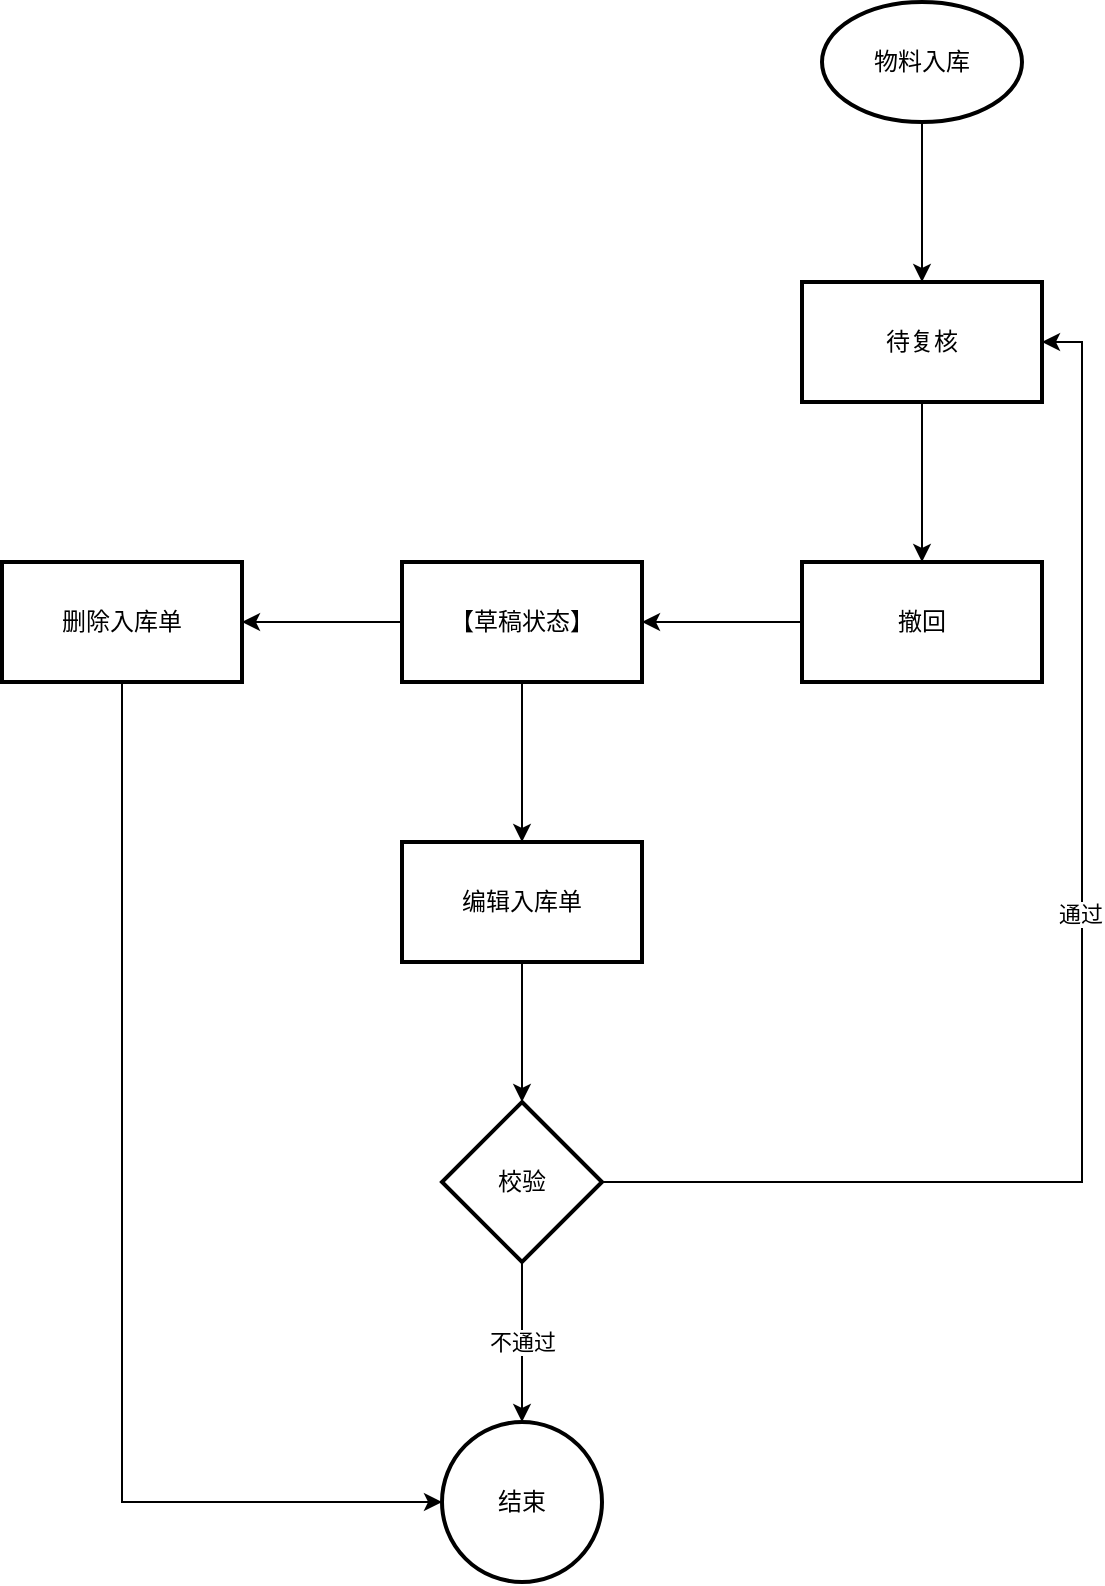 <mxfile version="21.2.3" type="github">
  <diagram id="prtHgNgQTEPvFCAcTncT" name="Page-1">
    <mxGraphModel dx="2048" dy="743" grid="1" gridSize="10" guides="1" tooltips="1" connect="1" arrows="1" fold="1" page="1" pageScale="1" pageWidth="827" pageHeight="1169" math="0" shadow="0">
      <root>
        <mxCell id="0" />
        <mxCell id="1" parent="0" />
        <mxCell id="HJtZERtwcfgc0-cwZ_ZO-3" value="" style="edgeStyle=orthogonalEdgeStyle;rounded=0;orthogonalLoop=1;jettySize=auto;html=1;" edge="1" parent="1" source="HJtZERtwcfgc0-cwZ_ZO-1" target="HJtZERtwcfgc0-cwZ_ZO-2">
          <mxGeometry relative="1" as="geometry" />
        </mxCell>
        <mxCell id="HJtZERtwcfgc0-cwZ_ZO-1" value="物料入库" style="strokeWidth=2;html=1;shape=mxgraph.flowchart.start_1;whiteSpace=wrap;" vertex="1" parent="1">
          <mxGeometry x="320" y="20" width="100" height="60" as="geometry" />
        </mxCell>
        <mxCell id="HJtZERtwcfgc0-cwZ_ZO-5" value="" style="edgeStyle=orthogonalEdgeStyle;rounded=0;orthogonalLoop=1;jettySize=auto;html=1;" edge="1" parent="1" source="HJtZERtwcfgc0-cwZ_ZO-2" target="HJtZERtwcfgc0-cwZ_ZO-4">
          <mxGeometry relative="1" as="geometry" />
        </mxCell>
        <mxCell id="HJtZERtwcfgc0-cwZ_ZO-2" value="待复核" style="whiteSpace=wrap;html=1;strokeWidth=2;" vertex="1" parent="1">
          <mxGeometry x="310" y="160" width="120" height="60" as="geometry" />
        </mxCell>
        <mxCell id="HJtZERtwcfgc0-cwZ_ZO-7" value="" style="edgeStyle=orthogonalEdgeStyle;rounded=0;orthogonalLoop=1;jettySize=auto;html=1;" edge="1" parent="1" source="HJtZERtwcfgc0-cwZ_ZO-4" target="HJtZERtwcfgc0-cwZ_ZO-6">
          <mxGeometry relative="1" as="geometry" />
        </mxCell>
        <mxCell id="HJtZERtwcfgc0-cwZ_ZO-4" value="撤回" style="whiteSpace=wrap;html=1;strokeWidth=2;" vertex="1" parent="1">
          <mxGeometry x="310" y="300" width="120" height="60" as="geometry" />
        </mxCell>
        <mxCell id="HJtZERtwcfgc0-cwZ_ZO-9" value="" style="edgeStyle=orthogonalEdgeStyle;rounded=0;orthogonalLoop=1;jettySize=auto;html=1;" edge="1" parent="1" source="HJtZERtwcfgc0-cwZ_ZO-6" target="HJtZERtwcfgc0-cwZ_ZO-8">
          <mxGeometry relative="1" as="geometry" />
        </mxCell>
        <mxCell id="HJtZERtwcfgc0-cwZ_ZO-17" value="" style="edgeStyle=orthogonalEdgeStyle;rounded=0;orthogonalLoop=1;jettySize=auto;html=1;" edge="1" parent="1" source="HJtZERtwcfgc0-cwZ_ZO-6" target="HJtZERtwcfgc0-cwZ_ZO-16">
          <mxGeometry relative="1" as="geometry" />
        </mxCell>
        <mxCell id="HJtZERtwcfgc0-cwZ_ZO-6" value="【草稿状态】" style="whiteSpace=wrap;html=1;strokeWidth=2;" vertex="1" parent="1">
          <mxGeometry x="110" y="300" width="120" height="60" as="geometry" />
        </mxCell>
        <mxCell id="HJtZERtwcfgc0-cwZ_ZO-11" value="" style="edgeStyle=orthogonalEdgeStyle;rounded=0;orthogonalLoop=1;jettySize=auto;html=1;" edge="1" parent="1" source="HJtZERtwcfgc0-cwZ_ZO-8" target="HJtZERtwcfgc0-cwZ_ZO-10">
          <mxGeometry relative="1" as="geometry" />
        </mxCell>
        <mxCell id="HJtZERtwcfgc0-cwZ_ZO-8" value="编辑入库单" style="whiteSpace=wrap;html=1;strokeWidth=2;" vertex="1" parent="1">
          <mxGeometry x="110" y="440" width="120" height="60" as="geometry" />
        </mxCell>
        <mxCell id="HJtZERtwcfgc0-cwZ_ZO-14" style="edgeStyle=orthogonalEdgeStyle;rounded=0;orthogonalLoop=1;jettySize=auto;html=1;exitX=1;exitY=0.5;exitDx=0;exitDy=0;entryX=1;entryY=0.5;entryDx=0;entryDy=0;" edge="1" parent="1" source="HJtZERtwcfgc0-cwZ_ZO-10" target="HJtZERtwcfgc0-cwZ_ZO-2">
          <mxGeometry relative="1" as="geometry">
            <mxPoint x="500" y="46" as="targetPoint" />
          </mxGeometry>
        </mxCell>
        <mxCell id="HJtZERtwcfgc0-cwZ_ZO-15" value="通过" style="edgeLabel;html=1;align=center;verticalAlign=middle;resizable=0;points=[];" vertex="1" connectable="0" parent="HJtZERtwcfgc0-cwZ_ZO-14">
          <mxGeometry x="0.1" y="1" relative="1" as="geometry">
            <mxPoint as="offset" />
          </mxGeometry>
        </mxCell>
        <mxCell id="HJtZERtwcfgc0-cwZ_ZO-20" value="不通过" style="edgeStyle=orthogonalEdgeStyle;rounded=0;orthogonalLoop=1;jettySize=auto;html=1;entryX=0.5;entryY=0;entryDx=0;entryDy=0;" edge="1" parent="1" source="HJtZERtwcfgc0-cwZ_ZO-10" target="HJtZERtwcfgc0-cwZ_ZO-12">
          <mxGeometry relative="1" as="geometry" />
        </mxCell>
        <mxCell id="HJtZERtwcfgc0-cwZ_ZO-10" value="校验" style="rhombus;whiteSpace=wrap;html=1;strokeWidth=2;" vertex="1" parent="1">
          <mxGeometry x="130" y="570" width="80" height="80" as="geometry" />
        </mxCell>
        <mxCell id="HJtZERtwcfgc0-cwZ_ZO-12" value="结束" style="ellipse;whiteSpace=wrap;html=1;strokeWidth=2;" vertex="1" parent="1">
          <mxGeometry x="130" y="730" width="80" height="80" as="geometry" />
        </mxCell>
        <mxCell id="HJtZERtwcfgc0-cwZ_ZO-18" style="edgeStyle=orthogonalEdgeStyle;rounded=0;orthogonalLoop=1;jettySize=auto;html=1;entryX=0;entryY=0.5;entryDx=0;entryDy=0;" edge="1" parent="1" source="HJtZERtwcfgc0-cwZ_ZO-16" target="HJtZERtwcfgc0-cwZ_ZO-12">
          <mxGeometry relative="1" as="geometry">
            <Array as="points">
              <mxPoint x="-30" y="770" />
            </Array>
          </mxGeometry>
        </mxCell>
        <mxCell id="HJtZERtwcfgc0-cwZ_ZO-16" value="删除入库单" style="whiteSpace=wrap;html=1;strokeWidth=2;" vertex="1" parent="1">
          <mxGeometry x="-90" y="300" width="120" height="60" as="geometry" />
        </mxCell>
      </root>
    </mxGraphModel>
  </diagram>
</mxfile>
